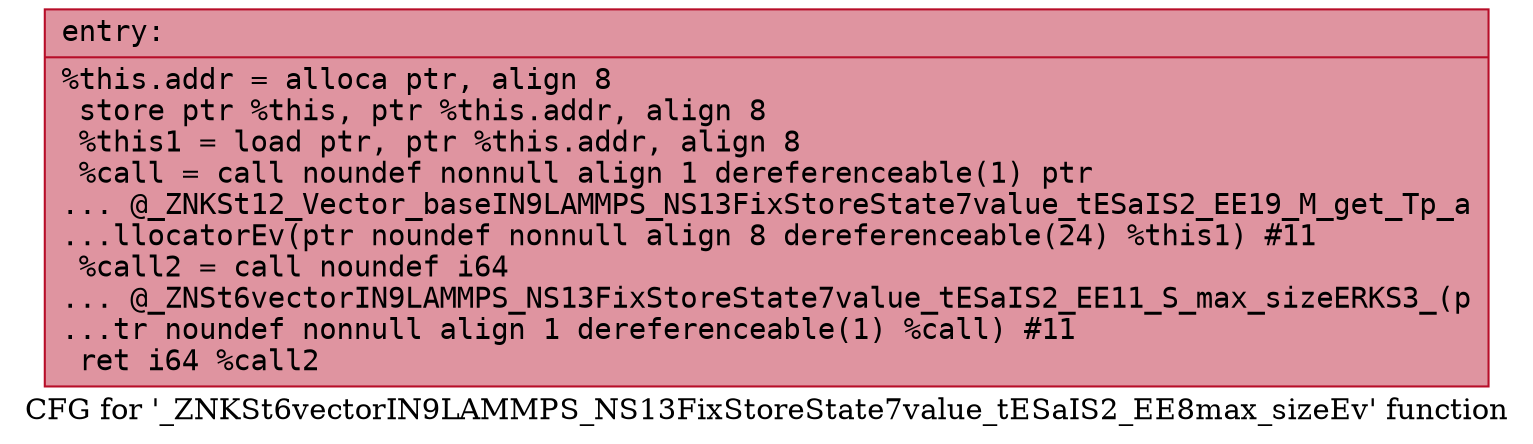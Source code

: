 digraph "CFG for '_ZNKSt6vectorIN9LAMMPS_NS13FixStoreState7value_tESaIS2_EE8max_sizeEv' function" {
	label="CFG for '_ZNKSt6vectorIN9LAMMPS_NS13FixStoreState7value_tESaIS2_EE8max_sizeEv' function";

	Node0x55b564ac8030 [shape=record,color="#b70d28ff", style=filled, fillcolor="#b70d2870" fontname="Courier",label="{entry:\l|  %this.addr = alloca ptr, align 8\l  store ptr %this, ptr %this.addr, align 8\l  %this1 = load ptr, ptr %this.addr, align 8\l  %call = call noundef nonnull align 1 dereferenceable(1) ptr\l... @_ZNKSt12_Vector_baseIN9LAMMPS_NS13FixStoreState7value_tESaIS2_EE19_M_get_Tp_a\l...llocatorEv(ptr noundef nonnull align 8 dereferenceable(24) %this1) #11\l  %call2 = call noundef i64\l... @_ZNSt6vectorIN9LAMMPS_NS13FixStoreState7value_tESaIS2_EE11_S_max_sizeERKS3_(p\l...tr noundef nonnull align 1 dereferenceable(1) %call) #11\l  ret i64 %call2\l}"];
}
